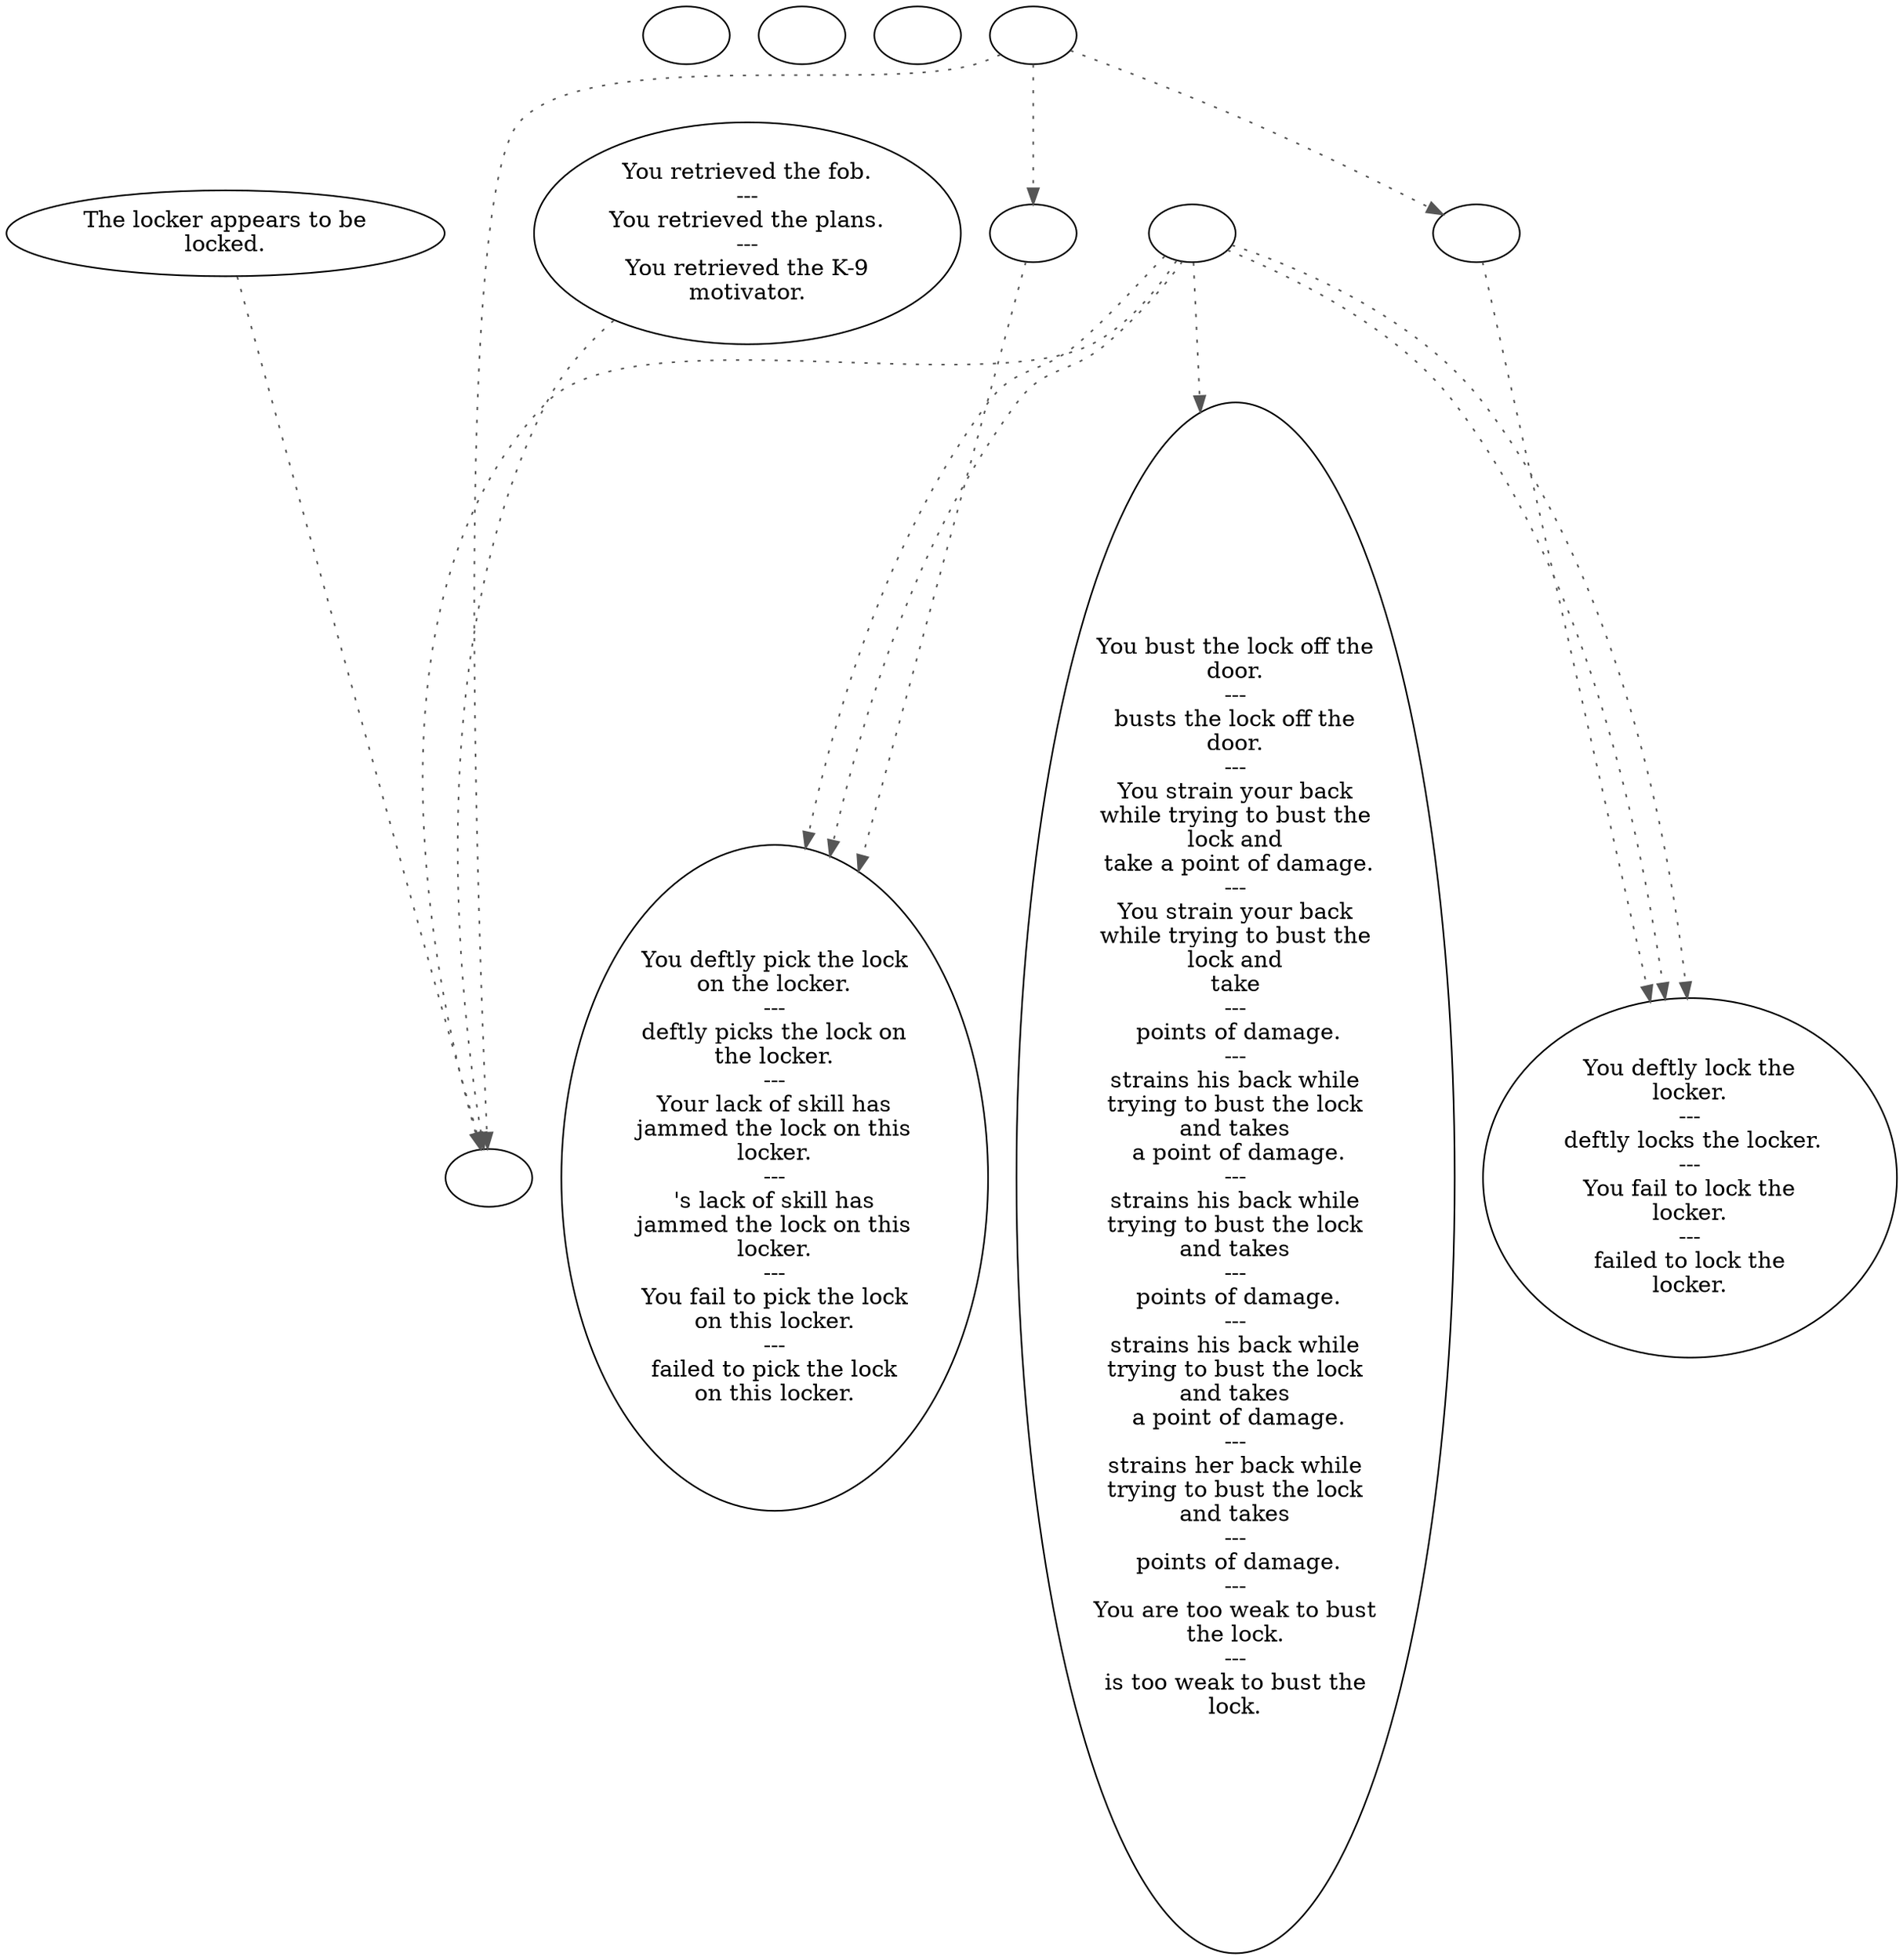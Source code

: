digraph CSTOUCH {
  "checkPartyMembersNearDoor" [style=filled       fillcolor="#FFFFFF"       color="#000000"]
  "checkPartyMembersNearDoor" [label=""]
  "start" [style=filled       fillcolor="#FFFFFF"       color="#000000"]
  "start" [label=""]
  "timed_event_p_proc" [style=filled       fillcolor="#FFFFFF"       color="#000000"]
  "timed_event_p_proc" [label=""]
  "use_p_proc" [style=filled       fillcolor="#FFFFFF"       color="#000000"]
  "use_p_proc" -> "signal_critter" [style=dotted color="#555555"]
  "use_p_proc" [label="The locker appears to be\nlocked."]
  "use_skill_on_p_proc" [style=filled       fillcolor="#FFFFFF"       color="#000000"]
  "use_skill_on_p_proc" -> "signal_critter" [style=dotted color="#555555"]
  "use_skill_on_p_proc" -> "Unlock_Lock" [style=dotted color="#555555"]
  "use_skill_on_p_proc" -> "Set_Lock" [style=dotted color="#555555"]
  "use_skill_on_p_proc" [label=""]
  "use_obj_on_p_proc" [style=filled       fillcolor="#FFFFFF"       color="#000000"]
  "use_obj_on_p_proc" -> "signal_critter" [style=dotted color="#555555"]
  "use_obj_on_p_proc" -> "Lockpick_It" [style=dotted color="#555555"]
  "use_obj_on_p_proc" -> "Lock_It" [style=dotted color="#555555"]
  "use_obj_on_p_proc" -> "Lockpick_It" [style=dotted color="#555555"]
  "use_obj_on_p_proc" -> "Lock_It" [style=dotted color="#555555"]
  "use_obj_on_p_proc" -> "Pry_It" [style=dotted color="#555555"]
  "use_obj_on_p_proc" [label=""]
  "signal_critter" [style=filled       fillcolor="#FFFFFF"       color="#000000"]
  "signal_critter" [label=""]
  "Set_Lock" [style=filled       fillcolor="#FFFFFF"       color="#000000"]
  "Set_Lock" -> "Lock_It" [style=dotted color="#555555"]
  "Set_Lock" [label=""]
  "Unlock_Lock" [style=filled       fillcolor="#FFFFFF"       color="#000000"]
  "Unlock_Lock" -> "Lockpick_It" [style=dotted color="#555555"]
  "Unlock_Lock" [label=""]
  "Lockpick_It" [style=filled       fillcolor="#FFFFFF"       color="#000000"]
  "Lockpick_It" [label="You deftly pick the lock\non the locker.\n---\ndeftly picks the lock on\nthe locker.\n---\nYour lack of skill has\njammed the lock on this\nlocker.\n---\n's lack of skill has\njammed the lock on this\nlocker.\n---\nYou fail to pick the lock\non this locker.\n---\nfailed to pick the lock\non this locker."]
  "Lock_It" [style=filled       fillcolor="#FFFFFF"       color="#000000"]
  "Lock_It" [label="You deftly lock the\nlocker.\n---\n deftly locks the locker.\n---\nYou fail to lock the\nlocker.\n---\nfailed to lock the\nlocker."]
  "Pry_It" [style=filled       fillcolor="#FFFFFF"       color="#000000"]
  "Pry_It" [label="You bust the lock off the\ndoor.\n---\nbusts the lock off the\ndoor.\n---\nYou strain your back\nwhile trying to bust the\nlock and\n take a point of damage.\n---\nYou strain your back\nwhile trying to bust the\nlock and\n take \n---\n points of damage.\n---\nstrains his back while\ntrying to bust the lock\nand takes\n a point of damage.\n---\nstrains his back while\ntrying to bust the lock\nand takes\n---\n points of damage.\n---\nstrains his back while\ntrying to bust the lock\nand takes\n a point of damage.\n---\nstrains her back while\ntrying to bust the lock\nand takes\n---\n points of damage.\n---\nYou are too weak to bust\nthe lock.\n---\nis too weak to bust the\nlock."]
  "pickup_p_proc" [style=filled       fillcolor="#FFFFFF"       color="#000000"]
  "pickup_p_proc" -> "signal_critter" [style=dotted color="#555555"]
  "pickup_p_proc" [label="You retrieved the fob.\n---\nYou retrieved the plans.\n---\nYou retrieved the K-9\nmotivator."]
}